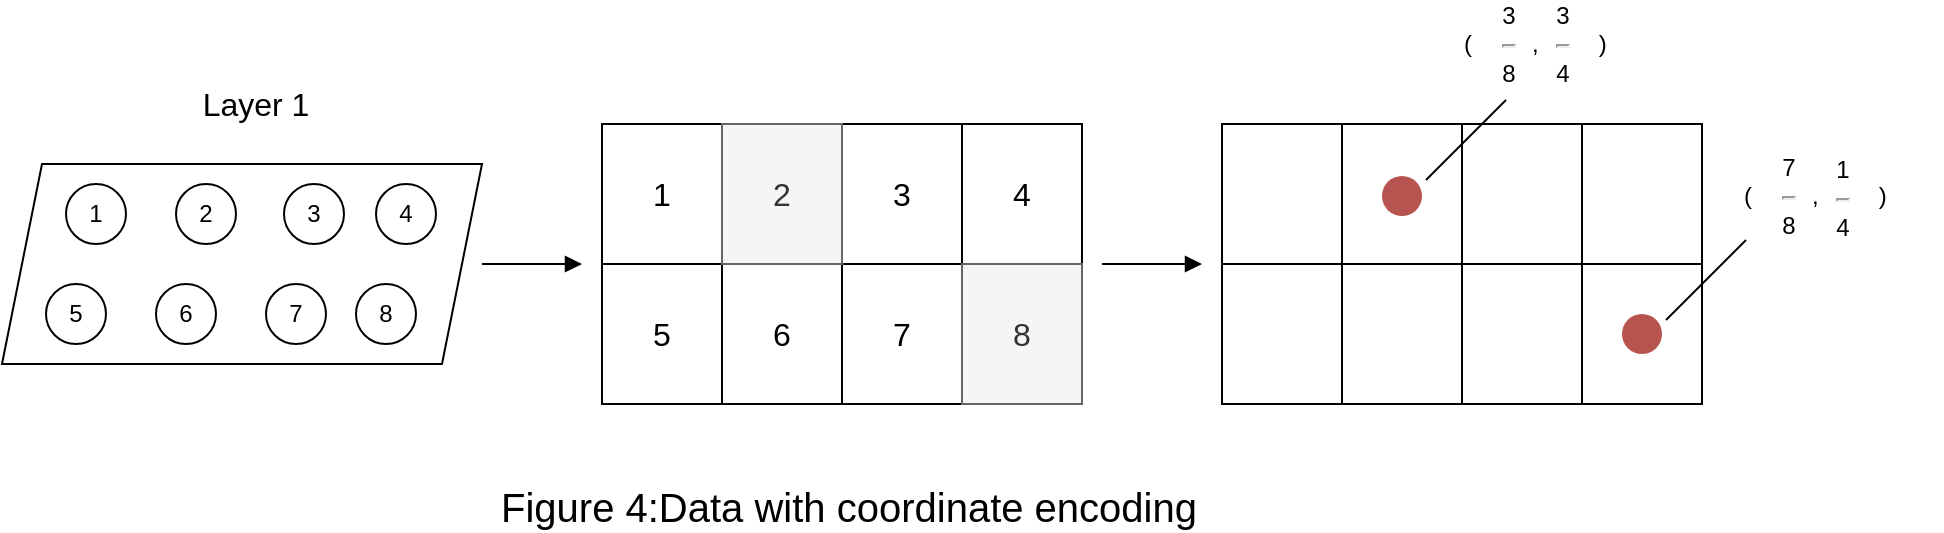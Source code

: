 <mxfile version="14.4.3" type="google"><diagram id="mmb72CvNPvjEo9i9Gvm_" name="Page-1"><mxGraphModel dx="1209" dy="554" grid="1" gridSize="10" guides="1" tooltips="1" connect="1" arrows="1" fold="1" page="1" pageScale="1" pageWidth="827" pageHeight="1169" math="0" shadow="0"><root><mxCell id="0"/><mxCell id="1" parent="0"/><mxCell id="V10FoO2cLz93z_VZcPxc-27" value="" style="shape=parallelogram;perimeter=parallelogramPerimeter;whiteSpace=wrap;html=1;fixedSize=1;" vertex="1" parent="1"><mxGeometry x="10" y="330" width="240" height="100" as="geometry"/></mxCell><mxCell id="V10FoO2cLz93z_VZcPxc-28" value="1" style="ellipse;whiteSpace=wrap;html=1;aspect=fixed;" vertex="1" parent="1"><mxGeometry x="42" y="340" width="30" height="30" as="geometry"/></mxCell><mxCell id="V10FoO2cLz93z_VZcPxc-29" value="2" style="ellipse;whiteSpace=wrap;html=1;aspect=fixed;" vertex="1" parent="1"><mxGeometry x="97" y="340" width="30" height="30" as="geometry"/></mxCell><mxCell id="V10FoO2cLz93z_VZcPxc-30" value="3" style="ellipse;whiteSpace=wrap;html=1;aspect=fixed;" vertex="1" parent="1"><mxGeometry x="151" y="340" width="30" height="30" as="geometry"/></mxCell><mxCell id="V10FoO2cLz93z_VZcPxc-31" value="5" style="ellipse;whiteSpace=wrap;html=1;aspect=fixed;" vertex="1" parent="1"><mxGeometry x="32" y="390" width="30" height="30" as="geometry"/></mxCell><mxCell id="V10FoO2cLz93z_VZcPxc-32" value="6" style="ellipse;whiteSpace=wrap;html=1;aspect=fixed;" vertex="1" parent="1"><mxGeometry x="87" y="390" width="30" height="30" as="geometry"/></mxCell><mxCell id="V10FoO2cLz93z_VZcPxc-33" value="7" style="ellipse;whiteSpace=wrap;html=1;aspect=fixed;" vertex="1" parent="1"><mxGeometry x="142" y="390" width="30" height="30" as="geometry"/></mxCell><mxCell id="V10FoO2cLz93z_VZcPxc-34" value="4" style="ellipse;whiteSpace=wrap;html=1;aspect=fixed;" vertex="1" parent="1"><mxGeometry x="197" y="340" width="30" height="30" as="geometry"/></mxCell><mxCell id="V10FoO2cLz93z_VZcPxc-35" value="8" style="ellipse;whiteSpace=wrap;html=1;aspect=fixed;" vertex="1" parent="1"><mxGeometry x="187" y="390" width="30" height="30" as="geometry"/></mxCell><mxCell id="V10FoO2cLz93z_VZcPxc-38" value="&lt;font style=&quot;font-size: 20px&quot;&gt;Figure 4:Data with coordinate encoding&lt;/font&gt;" style="text;html=1;strokeColor=none;fillColor=none;align=center;verticalAlign=middle;whiteSpace=wrap;rounded=0;" vertex="1" parent="1"><mxGeometry x="240" y="490" width="387" height="22.93" as="geometry"/></mxCell><mxCell id="V10FoO2cLz93z_VZcPxc-39" value="&lt;font style=&quot;font-size: 16px&quot;&gt;Layer 1&lt;/font&gt;" style="text;html=1;strokeColor=none;fillColor=none;align=center;verticalAlign=middle;whiteSpace=wrap;rounded=0;" vertex="1" parent="1"><mxGeometry x="102" y="290" width="70" height="20" as="geometry"/></mxCell><mxCell id="V10FoO2cLz93z_VZcPxc-40" value="" style="endArrow=block;html=1;endFill=1;" edge="1" parent="1"><mxGeometry width="50" height="50" relative="1" as="geometry"><mxPoint x="250" y="380" as="sourcePoint"/><mxPoint x="300" y="380" as="targetPoint"/></mxGeometry></mxCell><mxCell id="V10FoO2cLz93z_VZcPxc-41" value="" style="rounded=0;whiteSpace=wrap;html=1;" vertex="1" parent="1"><mxGeometry x="310" y="310" width="240" height="140" as="geometry"/></mxCell><mxCell id="V10FoO2cLz93z_VZcPxc-42" value="" style="endArrow=block;html=1;endFill=1;" edge="1" parent="1"><mxGeometry width="50" height="50" relative="1" as="geometry"><mxPoint x="560" y="380" as="sourcePoint"/><mxPoint x="610" y="380" as="targetPoint"/></mxGeometry></mxCell><mxCell id="V10FoO2cLz93z_VZcPxc-44" value="" style="endArrow=none;html=1;entryX=0.25;entryY=0;entryDx=0;entryDy=0;" edge="1" parent="1" target="V10FoO2cLz93z_VZcPxc-41"><mxGeometry width="50" height="50" relative="1" as="geometry"><mxPoint x="370" y="450" as="sourcePoint"/><mxPoint x="480" y="340" as="targetPoint"/></mxGeometry></mxCell><mxCell id="V10FoO2cLz93z_VZcPxc-45" value="" style="endArrow=none;html=1;entryX=0.5;entryY=0;entryDx=0;entryDy=0;exitX=0.5;exitY=1;exitDx=0;exitDy=0;" edge="1" parent="1" source="V10FoO2cLz93z_VZcPxc-41" target="V10FoO2cLz93z_VZcPxc-41"><mxGeometry width="50" height="50" relative="1" as="geometry"><mxPoint x="380" y="470" as="sourcePoint"/><mxPoint x="380" y="320" as="targetPoint"/></mxGeometry></mxCell><mxCell id="V10FoO2cLz93z_VZcPxc-46" value="" style="endArrow=none;html=1;entryX=0.75;entryY=0;entryDx=0;entryDy=0;exitX=0.75;exitY=1;exitDx=0;exitDy=0;" edge="1" parent="1" source="V10FoO2cLz93z_VZcPxc-41" target="V10FoO2cLz93z_VZcPxc-41"><mxGeometry width="50" height="50" relative="1" as="geometry"><mxPoint x="390" y="480" as="sourcePoint"/><mxPoint x="390" y="330" as="targetPoint"/></mxGeometry></mxCell><mxCell id="V10FoO2cLz93z_VZcPxc-47" value="" style="rounded=0;whiteSpace=wrap;html=1;" vertex="1" parent="1"><mxGeometry x="620" y="310" width="240" height="140" as="geometry"/></mxCell><mxCell id="V10FoO2cLz93z_VZcPxc-48" value="" style="endArrow=none;html=1;entryX=0.25;entryY=0;entryDx=0;entryDy=0;" edge="1" parent="1" target="V10FoO2cLz93z_VZcPxc-47"><mxGeometry width="50" height="50" relative="1" as="geometry"><mxPoint x="680" y="450" as="sourcePoint"/><mxPoint x="790" y="350" as="targetPoint"/></mxGeometry></mxCell><mxCell id="V10FoO2cLz93z_VZcPxc-49" value="" style="endArrow=none;html=1;entryX=0.5;entryY=0;entryDx=0;entryDy=0;exitX=0.5;exitY=1;exitDx=0;exitDy=0;" edge="1" parent="1" source="V10FoO2cLz93z_VZcPxc-47" target="V10FoO2cLz93z_VZcPxc-47"><mxGeometry width="50" height="50" relative="1" as="geometry"><mxPoint x="690" y="480" as="sourcePoint"/><mxPoint x="690" y="330" as="targetPoint"/></mxGeometry></mxCell><mxCell id="V10FoO2cLz93z_VZcPxc-50" value="" style="endArrow=none;html=1;entryX=0.75;entryY=0;entryDx=0;entryDy=0;exitX=0.75;exitY=1;exitDx=0;exitDy=0;" edge="1" parent="1" source="V10FoO2cLz93z_VZcPxc-47" target="V10FoO2cLz93z_VZcPxc-47"><mxGeometry width="50" height="50" relative="1" as="geometry"><mxPoint x="700" y="490" as="sourcePoint"/><mxPoint x="700" y="340" as="targetPoint"/></mxGeometry></mxCell><mxCell id="V10FoO2cLz93z_VZcPxc-51" value="" style="endArrow=none;html=1;exitX=0;exitY=0.5;exitDx=0;exitDy=0;entryX=1;entryY=0.5;entryDx=0;entryDy=0;" edge="1" parent="1" source="V10FoO2cLz93z_VZcPxc-41" target="V10FoO2cLz93z_VZcPxc-41"><mxGeometry width="50" height="50" relative="1" as="geometry"><mxPoint x="440" y="390" as="sourcePoint"/><mxPoint x="490" y="340" as="targetPoint"/></mxGeometry></mxCell><mxCell id="V10FoO2cLz93z_VZcPxc-52" value="" style="endArrow=none;html=1;exitX=0;exitY=0.5;exitDx=0;exitDy=0;entryX=1;entryY=0.5;entryDx=0;entryDy=0;" edge="1" parent="1" source="V10FoO2cLz93z_VZcPxc-47" target="V10FoO2cLz93z_VZcPxc-47"><mxGeometry width="50" height="50" relative="1" as="geometry"><mxPoint x="440" y="390" as="sourcePoint"/><mxPoint x="490" y="340" as="targetPoint"/></mxGeometry></mxCell><mxCell id="V10FoO2cLz93z_VZcPxc-53" value="&lt;font style=&quot;font-size: 16px&quot;&gt;1&lt;/font&gt;" style="text;html=1;strokeColor=none;fillColor=none;align=center;verticalAlign=middle;whiteSpace=wrap;rounded=0;" vertex="1" parent="1"><mxGeometry x="320" y="335" width="40" height="20" as="geometry"/></mxCell><mxCell id="V10FoO2cLz93z_VZcPxc-54" value="&lt;font style=&quot;font-size: 16px&quot;&gt;5&lt;/font&gt;" style="text;html=1;strokeColor=none;fillColor=none;align=center;verticalAlign=middle;whiteSpace=wrap;rounded=0;" vertex="1" parent="1"><mxGeometry x="320" y="405" width="40" height="20" as="geometry"/></mxCell><mxCell id="V10FoO2cLz93z_VZcPxc-55" value="&lt;span style=&quot;font-size: 16px&quot;&gt;6&lt;/span&gt;" style="text;html=1;strokeColor=none;fillColor=none;align=center;verticalAlign=middle;whiteSpace=wrap;rounded=0;" vertex="1" parent="1"><mxGeometry x="380" y="405" width="40" height="20" as="geometry"/></mxCell><mxCell id="V10FoO2cLz93z_VZcPxc-56" value="&lt;font style=&quot;font-size: 16px&quot;&gt;7&lt;/font&gt;" style="text;html=1;strokeColor=none;fillColor=none;align=center;verticalAlign=middle;whiteSpace=wrap;rounded=0;" vertex="1" parent="1"><mxGeometry x="440" y="405" width="40" height="20" as="geometry"/></mxCell><mxCell id="V10FoO2cLz93z_VZcPxc-57" value="&lt;span style=&quot;font-size: 16px&quot;&gt;8&lt;/span&gt;" style="text;html=1;strokeColor=#666666;fillColor=#f5f5f5;align=center;verticalAlign=middle;whiteSpace=wrap;rounded=0;fontColor=#333333;" vertex="1" parent="1"><mxGeometry x="490" y="380" width="60" height="70" as="geometry"/></mxCell><mxCell id="V10FoO2cLz93z_VZcPxc-58" value="&lt;font style=&quot;font-size: 16px&quot;&gt;2&lt;/font&gt;" style="text;html=1;strokeColor=#666666;fillColor=#f5f5f5;align=center;verticalAlign=middle;whiteSpace=wrap;rounded=0;fontColor=#333333;" vertex="1" parent="1"><mxGeometry x="370" y="310" width="60" height="70" as="geometry"/></mxCell><mxCell id="V10FoO2cLz93z_VZcPxc-59" value="&lt;font style=&quot;font-size: 16px&quot;&gt;3&lt;/font&gt;" style="text;html=1;strokeColor=none;fillColor=none;align=center;verticalAlign=middle;whiteSpace=wrap;rounded=0;" vertex="1" parent="1"><mxGeometry x="440" y="335" width="40" height="20" as="geometry"/></mxCell><mxCell id="V10FoO2cLz93z_VZcPxc-60" value="&lt;font style=&quot;font-size: 16px&quot;&gt;4&lt;/font&gt;" style="text;html=1;strokeColor=none;fillColor=none;align=center;verticalAlign=middle;whiteSpace=wrap;rounded=0;" vertex="1" parent="1"><mxGeometry x="500" y="335" width="40" height="20" as="geometry"/></mxCell><mxCell id="V10FoO2cLz93z_VZcPxc-61" value="" style="ellipse;whiteSpace=wrap;html=1;aspect=fixed;strokeColor=none;fillColor=#B85450;" vertex="1" parent="1"><mxGeometry x="700" y="336" width="20" height="20" as="geometry"/></mxCell><mxCell id="V10FoO2cLz93z_VZcPxc-62" value="" style="ellipse;whiteSpace=wrap;html=1;aspect=fixed;strokeColor=none;fillColor=#B85450;" vertex="1" parent="1"><mxGeometry x="820" y="405" width="20" height="20" as="geometry"/></mxCell><mxCell id="V10FoO2cLz93z_VZcPxc-63" value="" style="endArrow=none;html=1;" edge="1" parent="1"><mxGeometry width="50" height="50" relative="1" as="geometry"><mxPoint x="842" y="408" as="sourcePoint"/><mxPoint x="882" y="368" as="targetPoint"/></mxGeometry></mxCell><mxCell id="V10FoO2cLz93z_VZcPxc-65" value="" style="endArrow=none;html=1;" edge="1" parent="1"><mxGeometry width="50" height="50" relative="1" as="geometry"><mxPoint x="722" y="338" as="sourcePoint"/><mxPoint x="762" y="298" as="targetPoint"/></mxGeometry></mxCell><mxCell id="V10FoO2cLz93z_VZcPxc-67" value="3&lt;hr&gt;8" style="text;html=1;strokeColor=none;fillColor=none;align=center;verticalAlign=middle;whiteSpace=wrap;rounded=0;" vertex="1" parent="1"><mxGeometry x="750" y="250" width="26.67" height="40" as="geometry"/></mxCell><mxCell id="V10FoO2cLz93z_VZcPxc-68" value="3&lt;hr&gt;4" style="text;html=1;strokeColor=none;fillColor=none;align=center;verticalAlign=middle;whiteSpace=wrap;rounded=0;" vertex="1" parent="1"><mxGeometry x="776.67" y="250" width="26.67" height="40" as="geometry"/></mxCell><mxCell id="V10FoO2cLz93z_VZcPxc-69" value="(&amp;nbsp; &amp;nbsp; &amp;nbsp; &amp;nbsp; &amp;nbsp;,&amp;nbsp; &amp;nbsp; &amp;nbsp; &amp;nbsp; &amp;nbsp;)&amp;nbsp; &amp;nbsp; &amp;nbsp;" style="text;html=1;strokeColor=none;fillColor=none;align=center;verticalAlign=middle;whiteSpace=wrap;rounded=0;" vertex="1" parent="1"><mxGeometry x="730" y="260" width="110" height="20" as="geometry"/></mxCell><mxCell id="V10FoO2cLz93z_VZcPxc-72" value="7&lt;hr&gt;8" style="text;html=1;strokeColor=none;fillColor=none;align=center;verticalAlign=middle;whiteSpace=wrap;rounded=0;" vertex="1" parent="1"><mxGeometry x="890" y="326" width="26.67" height="40" as="geometry"/></mxCell><mxCell id="V10FoO2cLz93z_VZcPxc-73" value="1&lt;hr&gt;4" style="text;html=1;strokeColor=none;fillColor=none;align=center;verticalAlign=middle;whiteSpace=wrap;rounded=0;" vertex="1" parent="1"><mxGeometry x="916.67" y="326" width="26.67" height="41" as="geometry"/></mxCell><mxCell id="V10FoO2cLz93z_VZcPxc-74" value="(&amp;nbsp; &amp;nbsp; &amp;nbsp; &amp;nbsp; &amp;nbsp;,&amp;nbsp; &amp;nbsp; &amp;nbsp; &amp;nbsp; &amp;nbsp;)&amp;nbsp; &amp;nbsp; &amp;nbsp;" style="text;html=1;strokeColor=none;fillColor=none;align=center;verticalAlign=middle;whiteSpace=wrap;rounded=0;" vertex="1" parent="1"><mxGeometry x="870" y="336" width="110" height="20" as="geometry"/></mxCell></root></mxGraphModel></diagram></mxfile>